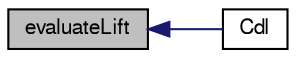 digraph "evaluateLift"
{
  bgcolor="transparent";
  edge [fontname="FreeSans",fontsize="10",labelfontname="FreeSans",labelfontsize="10"];
  node [fontname="FreeSans",fontsize="10",shape=record];
  rankdir="LR";
  Node1 [label="evaluateLift",height=0.2,width=0.4,color="black", fillcolor="grey75", style="filled" fontcolor="black"];
  Node1 -> Node2 [dir="back",color="midnightblue",fontsize="10",style="solid",fontname="FreeSans"];
  Node2 [label="Cdl",height=0.2,width=0.4,color="black",URL="$a02210.html#abda65fcf9dff4eccf2092ff2eedc1944",tooltip="Return the Cd and Cl for a given angle-of-attack. "];
}
